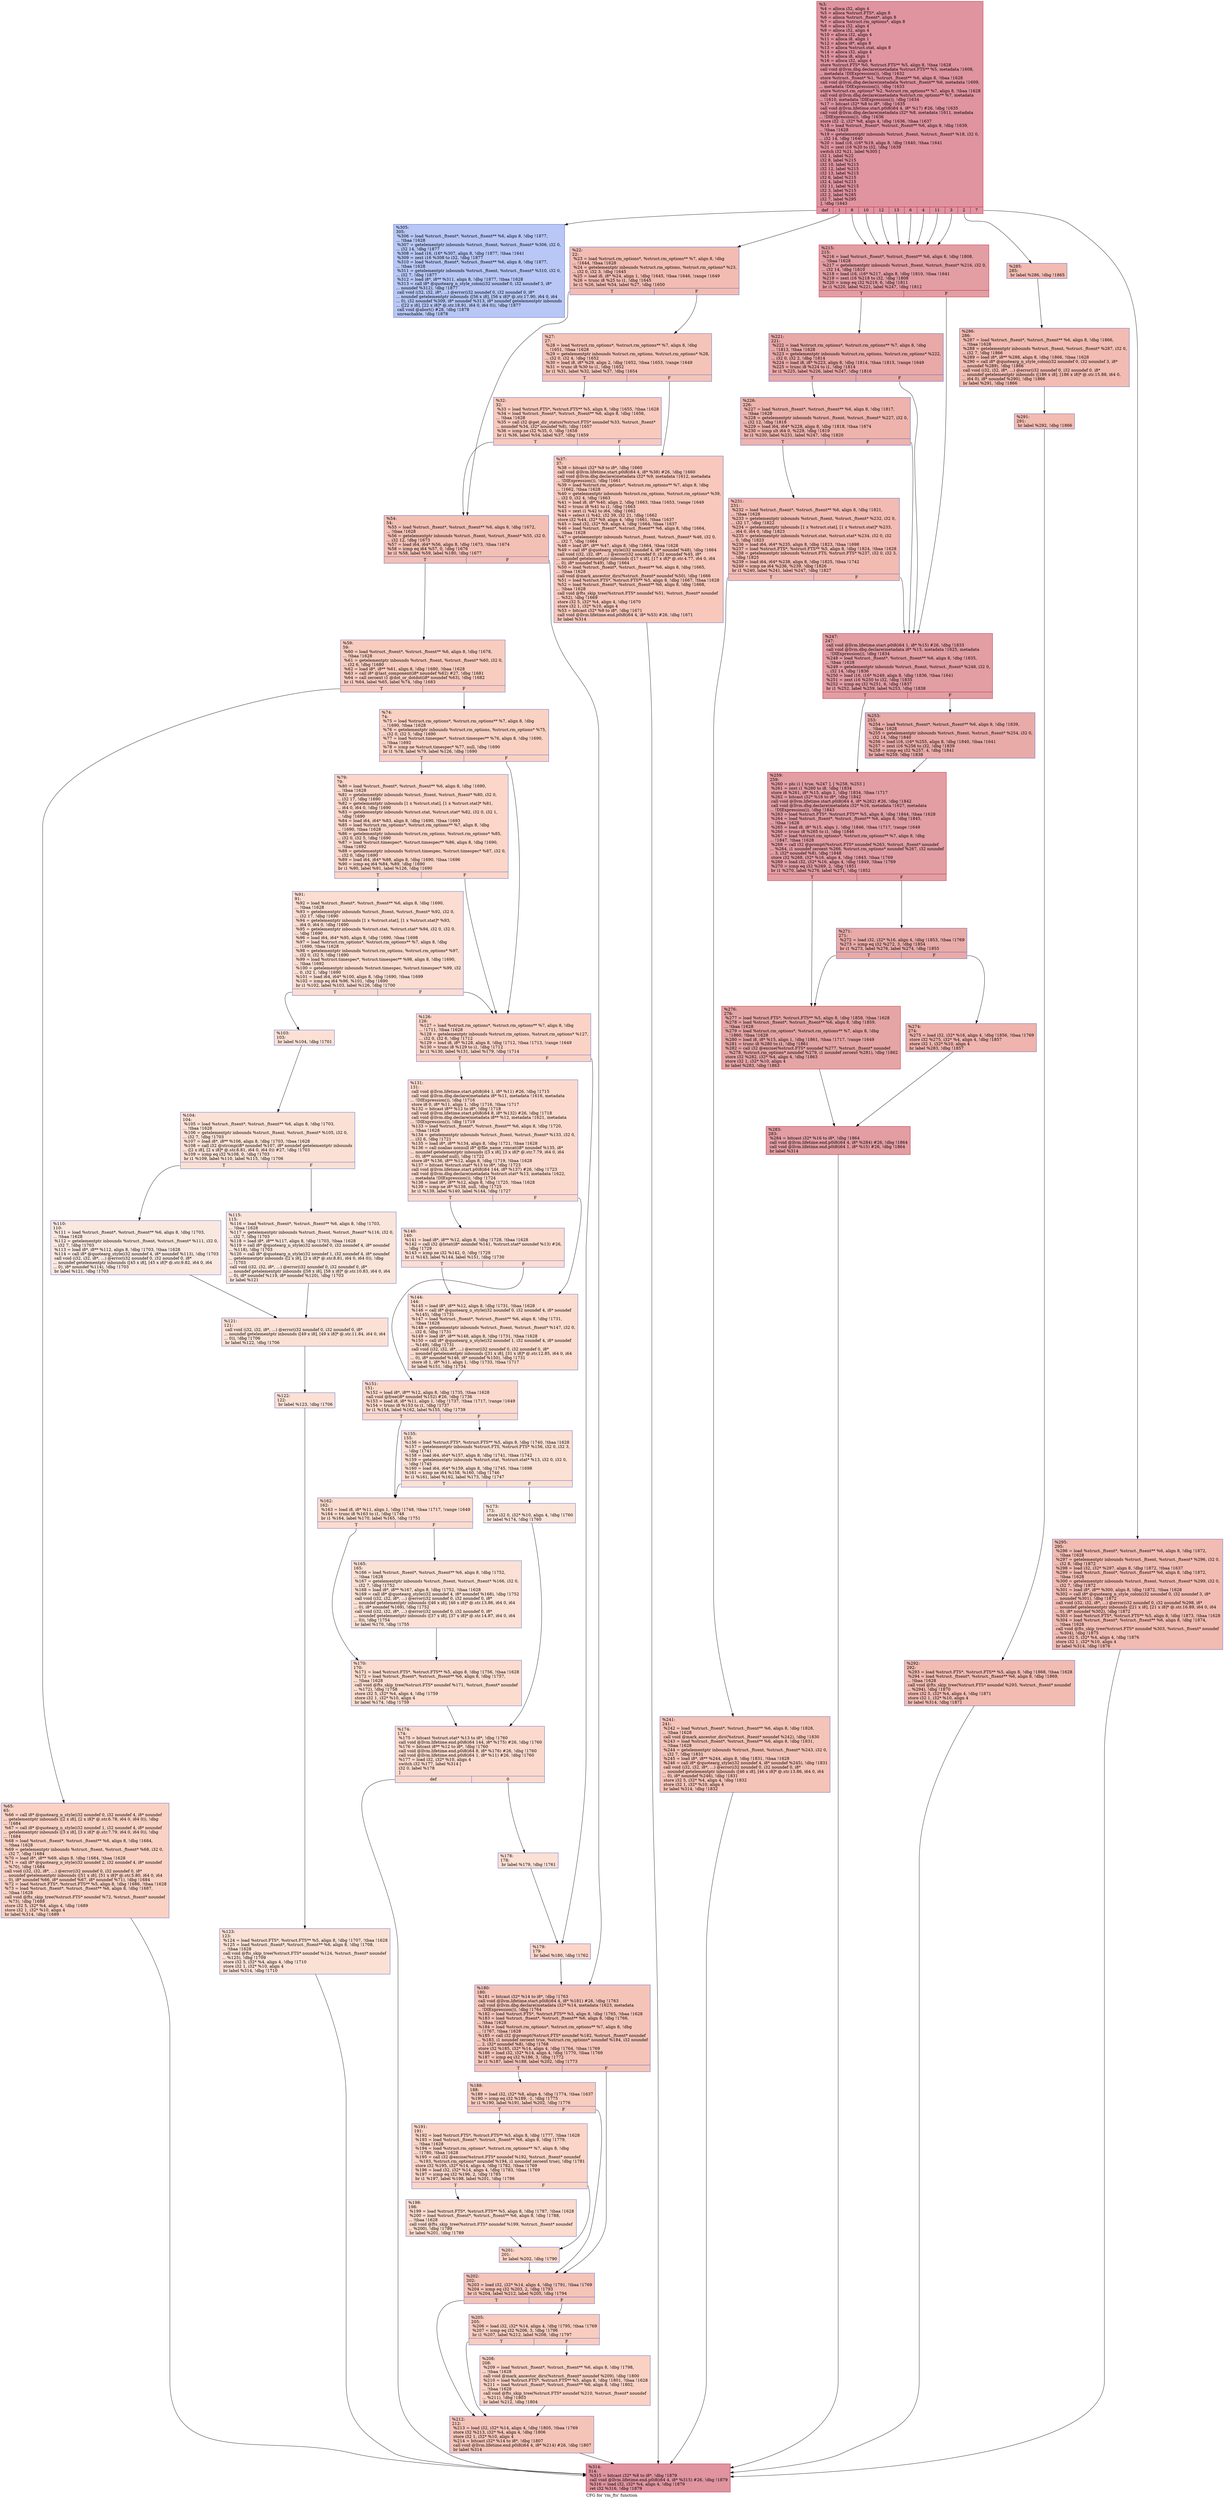 digraph "CFG for 'rm_fts' function" {
	label="CFG for 'rm_fts' function";

	Node0x10c5f30 [shape=record,color="#b70d28ff", style=filled, fillcolor="#b70d2870",label="{%3:\l  %4 = alloca i32, align 4\l  %5 = alloca %struct.FTS*, align 8\l  %6 = alloca %struct._ftsent*, align 8\l  %7 = alloca %struct.rm_options*, align 8\l  %8 = alloca i32, align 4\l  %9 = alloca i32, align 4\l  %10 = alloca i32, align 4\l  %11 = alloca i8, align 1\l  %12 = alloca i8*, align 8\l  %13 = alloca %struct.stat, align 8\l  %14 = alloca i32, align 4\l  %15 = alloca i8, align 1\l  %16 = alloca i32, align 4\l  store %struct.FTS* %0, %struct.FTS** %5, align 8, !tbaa !1628\l  call void @llvm.dbg.declare(metadata %struct.FTS** %5, metadata !1608,\l... metadata !DIExpression()), !dbg !1632\l  store %struct._ftsent* %1, %struct._ftsent** %6, align 8, !tbaa !1628\l  call void @llvm.dbg.declare(metadata %struct._ftsent** %6, metadata !1609,\l... metadata !DIExpression()), !dbg !1633\l  store %struct.rm_options* %2, %struct.rm_options** %7, align 8, !tbaa !1628\l  call void @llvm.dbg.declare(metadata %struct.rm_options** %7, metadata\l... !1610, metadata !DIExpression()), !dbg !1634\l  %17 = bitcast i32* %8 to i8*, !dbg !1635\l  call void @llvm.lifetime.start.p0i8(i64 4, i8* %17) #26, !dbg !1635\l  call void @llvm.dbg.declare(metadata i32* %8, metadata !1611, metadata\l... !DIExpression()), !dbg !1636\l  store i32 -2, i32* %8, align 4, !dbg !1636, !tbaa !1637\l  %18 = load %struct._ftsent*, %struct._ftsent** %6, align 8, !dbg !1639,\l... !tbaa !1628\l  %19 = getelementptr inbounds %struct._ftsent, %struct._ftsent* %18, i32 0,\l... i32 14, !dbg !1640\l  %20 = load i16, i16* %19, align 8, !dbg !1640, !tbaa !1641\l  %21 = zext i16 %20 to i32, !dbg !1639\l  switch i32 %21, label %305 [\l    i32 1, label %22\l    i32 8, label %215\l    i32 10, label %215\l    i32 12, label %215\l    i32 13, label %215\l    i32 6, label %215\l    i32 4, label %215\l    i32 11, label %215\l    i32 3, label %215\l    i32 2, label %285\l    i32 7, label %295\l  ], !dbg !1643\l|{<s0>def|<s1>1|<s2>8|<s3>10|<s4>12|<s5>13|<s6>6|<s7>4|<s8>11|<s9>3|<s10>2|<s11>7}}"];
	Node0x10c5f30:s0 -> Node0x10c7140;
	Node0x10c5f30:s1 -> Node0x10c5fc0;
	Node0x10c5f30:s2 -> Node0x10c6bf0;
	Node0x10c5f30:s3 -> Node0x10c6bf0;
	Node0x10c5f30:s4 -> Node0x10c6bf0;
	Node0x10c5f30:s5 -> Node0x10c6bf0;
	Node0x10c5f30:s6 -> Node0x10c6bf0;
	Node0x10c5f30:s7 -> Node0x10c6bf0;
	Node0x10c5f30:s8 -> Node0x10c6bf0;
	Node0x10c5f30:s9 -> Node0x10c6bf0;
	Node0x10c5f30:s10 -> Node0x10c6fb0;
	Node0x10c5f30:s11 -> Node0x10c70f0;
	Node0x10c5fc0 [shape=record,color="#3d50c3ff", style=filled, fillcolor="#e1675170",label="{%22:\l22:                                               \l  %23 = load %struct.rm_options*, %struct.rm_options** %7, align 8, !dbg\l... !1644, !tbaa !1628\l  %24 = getelementptr inbounds %struct.rm_options, %struct.rm_options* %23,\l... i32 0, i32 3, !dbg !1645\l  %25 = load i8, i8* %24, align 1, !dbg !1645, !tbaa !1646, !range !1649\l  %26 = trunc i8 %25 to i1, !dbg !1645\l  br i1 %26, label %54, label %27, !dbg !1650\l|{<s0>T|<s1>F}}"];
	Node0x10c5fc0:s0 -> Node0x10c6100;
	Node0x10c5fc0:s1 -> Node0x10c6010;
	Node0x10c6010 [shape=record,color="#3d50c3ff", style=filled, fillcolor="#e97a5f70",label="{%27:\l27:                                               \l  %28 = load %struct.rm_options*, %struct.rm_options** %7, align 8, !dbg\l... !1651, !tbaa !1628\l  %29 = getelementptr inbounds %struct.rm_options, %struct.rm_options* %28,\l... i32 0, i32 4, !dbg !1652\l  %30 = load i8, i8* %29, align 2, !dbg !1652, !tbaa !1653, !range !1649\l  %31 = trunc i8 %30 to i1, !dbg !1652\l  br i1 %31, label %32, label %37, !dbg !1654\l|{<s0>T|<s1>F}}"];
	Node0x10c6010:s0 -> Node0x10c6060;
	Node0x10c6010:s1 -> Node0x10c60b0;
	Node0x10c6060 [shape=record,color="#3d50c3ff", style=filled, fillcolor="#ef886b70",label="{%32:\l32:                                               \l  %33 = load %struct.FTS*, %struct.FTS** %5, align 8, !dbg !1655, !tbaa !1628\l  %34 = load %struct._ftsent*, %struct._ftsent** %6, align 8, !dbg !1656,\l... !tbaa !1628\l  %35 = call i32 @get_dir_status(%struct.FTS* noundef %33, %struct._ftsent*\l... noundef %34, i32* noundef %8), !dbg !1657\l  %36 = icmp ne i32 %35, 0, !dbg !1658\l  br i1 %36, label %54, label %37, !dbg !1659\l|{<s0>T|<s1>F}}"];
	Node0x10c6060:s0 -> Node0x10c6100;
	Node0x10c6060:s1 -> Node0x10c60b0;
	Node0x10c60b0 [shape=record,color="#3d50c3ff", style=filled, fillcolor="#ed836670",label="{%37:\l37:                                               \l  %38 = bitcast i32* %9 to i8*, !dbg !1660\l  call void @llvm.lifetime.start.p0i8(i64 4, i8* %38) #26, !dbg !1660\l  call void @llvm.dbg.declare(metadata i32* %9, metadata !1612, metadata\l... !DIExpression()), !dbg !1661\l  %39 = load %struct.rm_options*, %struct.rm_options** %7, align 8, !dbg\l... !1662, !tbaa !1628\l  %40 = getelementptr inbounds %struct.rm_options, %struct.rm_options* %39,\l... i32 0, i32 4, !dbg !1663\l  %41 = load i8, i8* %40, align 2, !dbg !1663, !tbaa !1653, !range !1649\l  %42 = trunc i8 %41 to i1, !dbg !1663\l  %43 = zext i1 %42 to i64, !dbg !1662\l  %44 = select i1 %42, i32 39, i32 21, !dbg !1662\l  store i32 %44, i32* %9, align 4, !dbg !1661, !tbaa !1637\l  %45 = load i32, i32* %9, align 4, !dbg !1664, !tbaa !1637\l  %46 = load %struct._ftsent*, %struct._ftsent** %6, align 8, !dbg !1664,\l... !tbaa !1628\l  %47 = getelementptr inbounds %struct._ftsent, %struct._ftsent* %46, i32 0,\l... i32 7, !dbg !1664\l  %48 = load i8*, i8** %47, align 8, !dbg !1664, !tbaa !1628\l  %49 = call i8* @quotearg_style(i32 noundef 4, i8* noundef %48), !dbg !1664\l  call void (i32, i32, i8*, ...) @error(i32 noundef 0, i32 noundef %45, i8*\l... noundef getelementptr inbounds ([17 x i8], [17 x i8]* @.str.4.77, i64 0, i64\l... 0), i8* noundef %49), !dbg !1664\l  %50 = load %struct._ftsent*, %struct._ftsent** %6, align 8, !dbg !1665,\l... !tbaa !1628\l  call void @mark_ancestor_dirs(%struct._ftsent* noundef %50), !dbg !1666\l  %51 = load %struct.FTS*, %struct.FTS** %5, align 8, !dbg !1667, !tbaa !1628\l  %52 = load %struct._ftsent*, %struct._ftsent** %6, align 8, !dbg !1668,\l... !tbaa !1628\l  call void @fts_skip_tree(%struct.FTS* noundef %51, %struct._ftsent* noundef\l... %52), !dbg !1669\l  store i32 5, i32* %4, align 4, !dbg !1670\l  store i32 1, i32* %10, align 4\l  %53 = bitcast i32* %9 to i8*, !dbg !1671\l  call void @llvm.lifetime.end.p0i8(i64 4, i8* %53) #26, !dbg !1671\l  br label %314\l}"];
	Node0x10c60b0 -> Node0x10c7190;
	Node0x10c6100 [shape=record,color="#3d50c3ff", style=filled, fillcolor="#e5705870",label="{%54:\l54:                                               \l  %55 = load %struct._ftsent*, %struct._ftsent** %6, align 8, !dbg !1672,\l... !tbaa !1628\l  %56 = getelementptr inbounds %struct._ftsent, %struct._ftsent* %55, i32 0,\l... i32 12, !dbg !1673\l  %57 = load i64, i64* %56, align 8, !dbg !1673, !tbaa !1674\l  %58 = icmp eq i64 %57, 0, !dbg !1676\l  br i1 %58, label %59, label %180, !dbg !1677\l|{<s0>T|<s1>F}}"];
	Node0x10c6100:s0 -> Node0x10c6150;
	Node0x10c6100:s1 -> Node0x10c6920;
	Node0x10c6150 [shape=record,color="#3d50c3ff", style=filled, fillcolor="#f08b6e70",label="{%59:\l59:                                               \l  %60 = load %struct._ftsent*, %struct._ftsent** %6, align 8, !dbg !1678,\l... !tbaa !1628\l  %61 = getelementptr inbounds %struct._ftsent, %struct._ftsent* %60, i32 0,\l... i32 6, !dbg !1680\l  %62 = load i8*, i8** %61, align 8, !dbg !1680, !tbaa !1628\l  %63 = call i8* @last_component(i8* noundef %62) #27, !dbg !1681\l  %64 = call zeroext i1 @dot_or_dotdot(i8* noundef %63), !dbg !1682\l  br i1 %64, label %65, label %74, !dbg !1683\l|{<s0>T|<s1>F}}"];
	Node0x10c6150:s0 -> Node0x10c61a0;
	Node0x10c6150:s1 -> Node0x10c61f0;
	Node0x10c61a0 [shape=record,color="#3d50c3ff", style=filled, fillcolor="#f4987a70",label="{%65:\l65:                                               \l  %66 = call i8* @quotearg_n_style(i32 noundef 0, i32 noundef 4, i8* noundef\l... getelementptr inbounds ([2 x i8], [2 x i8]* @.str.6.78, i64 0, i64 0)), !dbg\l... !1684\l  %67 = call i8* @quotearg_n_style(i32 noundef 1, i32 noundef 4, i8* noundef\l... getelementptr inbounds ([3 x i8], [3 x i8]* @.str.7.79, i64 0, i64 0)), !dbg\l... !1684\l  %68 = load %struct._ftsent*, %struct._ftsent** %6, align 8, !dbg !1684,\l... !tbaa !1628\l  %69 = getelementptr inbounds %struct._ftsent, %struct._ftsent* %68, i32 0,\l... i32 7, !dbg !1684\l  %70 = load i8*, i8** %69, align 8, !dbg !1684, !tbaa !1628\l  %71 = call i8* @quotearg_n_style(i32 noundef 2, i32 noundef 4, i8* noundef\l... %70), !dbg !1684\l  call void (i32, i32, i8*, ...) @error(i32 noundef 0, i32 noundef 0, i8*\l... noundef getelementptr inbounds ([51 x i8], [51 x i8]* @.str.5.80, i64 0, i64\l... 0), i8* noundef %66, i8* noundef %67, i8* noundef %71), !dbg !1684\l  %72 = load %struct.FTS*, %struct.FTS** %5, align 8, !dbg !1686, !tbaa !1628\l  %73 = load %struct._ftsent*, %struct._ftsent** %6, align 8, !dbg !1687,\l... !tbaa !1628\l  call void @fts_skip_tree(%struct.FTS* noundef %72, %struct._ftsent* noundef\l... %73), !dbg !1688\l  store i32 5, i32* %4, align 4, !dbg !1689\l  store i32 1, i32* %10, align 4\l  br label %314, !dbg !1689\l}"];
	Node0x10c61a0 -> Node0x10c7190;
	Node0x10c61f0 [shape=record,color="#3d50c3ff", style=filled, fillcolor="#f4987a70",label="{%74:\l74:                                               \l  %75 = load %struct.rm_options*, %struct.rm_options** %7, align 8, !dbg\l... !1690, !tbaa !1628\l  %76 = getelementptr inbounds %struct.rm_options, %struct.rm_options* %75,\l... i32 0, i32 5, !dbg !1690\l  %77 = load %struct.timespec*, %struct.timespec** %76, align 8, !dbg !1690,\l... !tbaa !1692\l  %78 = icmp ne %struct.timespec* %77, null, !dbg !1690\l  br i1 %78, label %79, label %126, !dbg !1690\l|{<s0>T|<s1>F}}"];
	Node0x10c61f0:s0 -> Node0x10c6240;
	Node0x10c61f0:s1 -> Node0x10c6510;
	Node0x10c6240 [shape=record,color="#3d50c3ff", style=filled, fillcolor="#f6a38570",label="{%79:\l79:                                               \l  %80 = load %struct._ftsent*, %struct._ftsent** %6, align 8, !dbg !1690,\l... !tbaa !1628\l  %81 = getelementptr inbounds %struct._ftsent, %struct._ftsent* %80, i32 0,\l... i32 17, !dbg !1690\l  %82 = getelementptr inbounds [1 x %struct.stat], [1 x %struct.stat]* %81,\l... i64 0, i64 0, !dbg !1690\l  %83 = getelementptr inbounds %struct.stat, %struct.stat* %82, i32 0, i32 1,\l... !dbg !1690\l  %84 = load i64, i64* %83, align 8, !dbg !1690, !tbaa !1693\l  %85 = load %struct.rm_options*, %struct.rm_options** %7, align 8, !dbg\l... !1690, !tbaa !1628\l  %86 = getelementptr inbounds %struct.rm_options, %struct.rm_options* %85,\l... i32 0, i32 5, !dbg !1690\l  %87 = load %struct.timespec*, %struct.timespec** %86, align 8, !dbg !1690,\l... !tbaa !1692\l  %88 = getelementptr inbounds %struct.timespec, %struct.timespec* %87, i32 0,\l... i32 0, !dbg !1690\l  %89 = load i64, i64* %88, align 8, !dbg !1690, !tbaa !1696\l  %90 = icmp eq i64 %84, %89, !dbg !1690\l  br i1 %90, label %91, label %126, !dbg !1690\l|{<s0>T|<s1>F}}"];
	Node0x10c6240:s0 -> Node0x10c6290;
	Node0x10c6240:s1 -> Node0x10c6510;
	Node0x10c6290 [shape=record,color="#3d50c3ff", style=filled, fillcolor="#f7b39670",label="{%91:\l91:                                               \l  %92 = load %struct._ftsent*, %struct._ftsent** %6, align 8, !dbg !1690,\l... !tbaa !1628\l  %93 = getelementptr inbounds %struct._ftsent, %struct._ftsent* %92, i32 0,\l... i32 17, !dbg !1690\l  %94 = getelementptr inbounds [1 x %struct.stat], [1 x %struct.stat]* %93,\l... i64 0, i64 0, !dbg !1690\l  %95 = getelementptr inbounds %struct.stat, %struct.stat* %94, i32 0, i32 0,\l... !dbg !1690\l  %96 = load i64, i64* %95, align 8, !dbg !1690, !tbaa !1698\l  %97 = load %struct.rm_options*, %struct.rm_options** %7, align 8, !dbg\l... !1690, !tbaa !1628\l  %98 = getelementptr inbounds %struct.rm_options, %struct.rm_options* %97,\l... i32 0, i32 5, !dbg !1690\l  %99 = load %struct.timespec*, %struct.timespec** %98, align 8, !dbg !1690,\l... !tbaa !1692\l  %100 = getelementptr inbounds %struct.timespec, %struct.timespec* %99, i32\l... 0, i32 1, !dbg !1690\l  %101 = load i64, i64* %100, align 8, !dbg !1690, !tbaa !1699\l  %102 = icmp eq i64 %96, %101, !dbg !1690\l  br i1 %102, label %103, label %126, !dbg !1700\l|{<s0>T|<s1>F}}"];
	Node0x10c6290:s0 -> Node0x10c62e0;
	Node0x10c6290:s1 -> Node0x10c6510;
	Node0x10c62e0 [shape=record,color="#3d50c3ff", style=filled, fillcolor="#f7bca170",label="{%103:\l103:                                              \l  br label %104, !dbg !1701\l}"];
	Node0x10c62e0 -> Node0x10c6330;
	Node0x10c6330 [shape=record,color="#3d50c3ff", style=filled, fillcolor="#f7bca170",label="{%104:\l104:                                              \l  %105 = load %struct._ftsent*, %struct._ftsent** %6, align 8, !dbg !1703,\l... !tbaa !1628\l  %106 = getelementptr inbounds %struct._ftsent, %struct._ftsent* %105, i32 0,\l... i32 7, !dbg !1703\l  %107 = load i8*, i8** %106, align 8, !dbg !1703, !tbaa !1628\l  %108 = call i32 @strcmp(i8* noundef %107, i8* noundef getelementptr inbounds\l... ([2 x i8], [2 x i8]* @.str.8.81, i64 0, i64 0)) #27, !dbg !1703\l  %109 = icmp eq i32 %108, 0, !dbg !1703\l  br i1 %109, label %110, label %115, !dbg !1706\l|{<s0>T|<s1>F}}"];
	Node0x10c6330:s0 -> Node0x10c6380;
	Node0x10c6330:s1 -> Node0x10c63d0;
	Node0x10c6380 [shape=record,color="#3d50c3ff", style=filled, fillcolor="#f1ccb870",label="{%110:\l110:                                              \l  %111 = load %struct._ftsent*, %struct._ftsent** %6, align 8, !dbg !1703,\l... !tbaa !1628\l  %112 = getelementptr inbounds %struct._ftsent, %struct._ftsent* %111, i32 0,\l... i32 7, !dbg !1703\l  %113 = load i8*, i8** %112, align 8, !dbg !1703, !tbaa !1628\l  %114 = call i8* @quotearg_style(i32 noundef 4, i8* noundef %113), !dbg !1703\l  call void (i32, i32, i8*, ...) @error(i32 noundef 0, i32 noundef 0, i8*\l... noundef getelementptr inbounds ([45 x i8], [45 x i8]* @.str.9.82, i64 0, i64\l... 0), i8* noundef %114), !dbg !1703\l  br label %121, !dbg !1703\l}"];
	Node0x10c6380 -> Node0x10c6420;
	Node0x10c63d0 [shape=record,color="#3d50c3ff", style=filled, fillcolor="#f4c5ad70",label="{%115:\l115:                                              \l  %116 = load %struct._ftsent*, %struct._ftsent** %6, align 8, !dbg !1703,\l... !tbaa !1628\l  %117 = getelementptr inbounds %struct._ftsent, %struct._ftsent* %116, i32 0,\l... i32 7, !dbg !1703\l  %118 = load i8*, i8** %117, align 8, !dbg !1703, !tbaa !1628\l  %119 = call i8* @quotearg_n_style(i32 noundef 0, i32 noundef 4, i8* noundef\l... %118), !dbg !1703\l  %120 = call i8* @quotearg_n_style(i32 noundef 1, i32 noundef 4, i8* noundef\l... getelementptr inbounds ([2 x i8], [2 x i8]* @.str.8.81, i64 0, i64 0)), !dbg\l... !1703\l  call void (i32, i32, i8*, ...) @error(i32 noundef 0, i32 noundef 0, i8*\l... noundef getelementptr inbounds ([58 x i8], [58 x i8]* @.str.10.83, i64 0, i64\l... 0), i8* noundef %119, i8* noundef %120), !dbg !1703\l  br label %121\l}"];
	Node0x10c63d0 -> Node0x10c6420;
	Node0x10c6420 [shape=record,color="#3d50c3ff", style=filled, fillcolor="#f7bca170",label="{%121:\l121:                                              \l  call void (i32, i32, i8*, ...) @error(i32 noundef 0, i32 noundef 0, i8*\l... noundef getelementptr inbounds ([49 x i8], [49 x i8]* @.str.11.84, i64 0, i64\l... 0)), !dbg !1706\l  br label %122, !dbg !1706\l}"];
	Node0x10c6420 -> Node0x10c6470;
	Node0x10c6470 [shape=record,color="#3d50c3ff", style=filled, fillcolor="#f7bca170",label="{%122:\l122:                                              \l  br label %123, !dbg !1706\l}"];
	Node0x10c6470 -> Node0x10c64c0;
	Node0x10c64c0 [shape=record,color="#3d50c3ff", style=filled, fillcolor="#f7bca170",label="{%123:\l123:                                              \l  %124 = load %struct.FTS*, %struct.FTS** %5, align 8, !dbg !1707, !tbaa !1628\l  %125 = load %struct._ftsent*, %struct._ftsent** %6, align 8, !dbg !1708,\l... !tbaa !1628\l  call void @fts_skip_tree(%struct.FTS* noundef %124, %struct._ftsent* noundef\l... %125), !dbg !1709\l  store i32 5, i32* %4, align 4, !dbg !1710\l  store i32 1, i32* %10, align 4\l  br label %314, !dbg !1710\l}"];
	Node0x10c64c0 -> Node0x10c7190;
	Node0x10c6510 [shape=record,color="#3d50c3ff", style=filled, fillcolor="#f59c7d70",label="{%126:\l126:                                              \l  %127 = load %struct.rm_options*, %struct.rm_options** %7, align 8, !dbg\l... !1711, !tbaa !1628\l  %128 = getelementptr inbounds %struct.rm_options, %struct.rm_options* %127,\l... i32 0, i32 6, !dbg !1712\l  %129 = load i8, i8* %128, align 8, !dbg !1712, !tbaa !1713, !range !1649\l  %130 = trunc i8 %129 to i1, !dbg !1712\l  br i1 %130, label %131, label %179, !dbg !1714\l|{<s0>T|<s1>F}}"];
	Node0x10c6510:s0 -> Node0x10c6560;
	Node0x10c6510:s1 -> Node0x10c68d0;
	Node0x10c6560 [shape=record,color="#3d50c3ff", style=filled, fillcolor="#f7ac8e70",label="{%131:\l131:                                              \l  call void @llvm.lifetime.start.p0i8(i64 1, i8* %11) #26, !dbg !1715\l  call void @llvm.dbg.declare(metadata i8* %11, metadata !1616, metadata\l... !DIExpression()), !dbg !1716\l  store i8 0, i8* %11, align 1, !dbg !1716, !tbaa !1717\l  %132 = bitcast i8** %12 to i8*, !dbg !1718\l  call void @llvm.lifetime.start.p0i8(i64 8, i8* %132) #26, !dbg !1718\l  call void @llvm.dbg.declare(metadata i8** %12, metadata !1621, metadata\l... !DIExpression()), !dbg !1719\l  %133 = load %struct._ftsent*, %struct._ftsent** %6, align 8, !dbg !1720,\l... !tbaa !1628\l  %134 = getelementptr inbounds %struct._ftsent, %struct._ftsent* %133, i32 0,\l... i32 6, !dbg !1721\l  %135 = load i8*, i8** %134, align 8, !dbg !1721, !tbaa !1628\l  %136 = call noalias nonnull i8* @file_name_concat(i8* noundef %135, i8*\l... noundef getelementptr inbounds ([3 x i8], [3 x i8]* @.str.7.79, i64 0, i64\l... 0), i8** noundef null), !dbg !1722\l  store i8* %136, i8** %12, align 8, !dbg !1719, !tbaa !1628\l  %137 = bitcast %struct.stat* %13 to i8*, !dbg !1723\l  call void @llvm.lifetime.start.p0i8(i64 144, i8* %137) #26, !dbg !1723\l  call void @llvm.dbg.declare(metadata %struct.stat* %13, metadata !1622,\l... metadata !DIExpression()), !dbg !1724\l  %138 = load i8*, i8** %12, align 8, !dbg !1725, !tbaa !1628\l  %139 = icmp ne i8* %138, null, !dbg !1725\l  br i1 %139, label %140, label %144, !dbg !1727\l|{<s0>T|<s1>F}}"];
	Node0x10c6560:s0 -> Node0x10c65b0;
	Node0x10c6560:s1 -> Node0x10c6600;
	Node0x10c65b0 [shape=record,color="#3d50c3ff", style=filled, fillcolor="#f7b39670",label="{%140:\l140:                                              \l  %141 = load i8*, i8** %12, align 8, !dbg !1728, !tbaa !1628\l  %142 = call i32 @lstat(i8* noundef %141, %struct.stat* noundef %13) #26,\l... !dbg !1729\l  %143 = icmp ne i32 %142, 0, !dbg !1729\l  br i1 %143, label %144, label %151, !dbg !1730\l|{<s0>T|<s1>F}}"];
	Node0x10c65b0:s0 -> Node0x10c6600;
	Node0x10c65b0:s1 -> Node0x10c6650;
	Node0x10c6600 [shape=record,color="#3d50c3ff", style=filled, fillcolor="#f7af9170",label="{%144:\l144:                                              \l  %145 = load i8*, i8** %12, align 8, !dbg !1731, !tbaa !1628\l  %146 = call i8* @quotearg_n_style(i32 noundef 0, i32 noundef 4, i8* noundef\l... %145), !dbg !1731\l  %147 = load %struct._ftsent*, %struct._ftsent** %6, align 8, !dbg !1731,\l... !tbaa !1628\l  %148 = getelementptr inbounds %struct._ftsent, %struct._ftsent* %147, i32 0,\l... i32 6, !dbg !1731\l  %149 = load i8*, i8** %148, align 8, !dbg !1731, !tbaa !1628\l  %150 = call i8* @quotearg_n_style(i32 noundef 1, i32 noundef 4, i8* noundef\l... %149), !dbg !1731\l  call void (i32, i32, i8*, ...) @error(i32 noundef 0, i32 noundef 0, i8*\l... noundef getelementptr inbounds ([31 x i8], [31 x i8]* @.str.12.85, i64 0, i64\l... 0), i8* noundef %146, i8* noundef %150), !dbg !1731\l  store i8 1, i8* %11, align 1, !dbg !1733, !tbaa !1717\l  br label %151, !dbg !1734\l}"];
	Node0x10c6600 -> Node0x10c6650;
	Node0x10c6650 [shape=record,color="#3d50c3ff", style=filled, fillcolor="#f7ac8e70",label="{%151:\l151:                                              \l  %152 = load i8*, i8** %12, align 8, !dbg !1735, !tbaa !1628\l  call void @free(i8* noundef %152) #26, !dbg !1736\l  %153 = load i8, i8* %11, align 1, !dbg !1737, !tbaa !1717, !range !1649\l  %154 = trunc i8 %153 to i1, !dbg !1737\l  br i1 %154, label %162, label %155, !dbg !1739\l|{<s0>T|<s1>F}}"];
	Node0x10c6650:s0 -> Node0x10c66f0;
	Node0x10c6650:s1 -> Node0x10c66a0;
	Node0x10c66a0 [shape=record,color="#3d50c3ff", style=filled, fillcolor="#f7b99e70",label="{%155:\l155:                                              \l  %156 = load %struct.FTS*, %struct.FTS** %5, align 8, !dbg !1740, !tbaa !1628\l  %157 = getelementptr inbounds %struct.FTS, %struct.FTS* %156, i32 0, i32 3,\l... !dbg !1741\l  %158 = load i64, i64* %157, align 8, !dbg !1741, !tbaa !1742\l  %159 = getelementptr inbounds %struct.stat, %struct.stat* %13, i32 0, i32 0,\l... !dbg !1745\l  %160 = load i64, i64* %159, align 8, !dbg !1745, !tbaa !1698\l  %161 = icmp ne i64 %158, %160, !dbg !1746\l  br i1 %161, label %162, label %173, !dbg !1747\l|{<s0>T|<s1>F}}"];
	Node0x10c66a0:s0 -> Node0x10c66f0;
	Node0x10c66a0:s1 -> Node0x10c67e0;
	Node0x10c66f0 [shape=record,color="#3d50c3ff", style=filled, fillcolor="#f7af9170",label="{%162:\l162:                                              \l  %163 = load i8, i8* %11, align 1, !dbg !1748, !tbaa !1717, !range !1649\l  %164 = trunc i8 %163 to i1, !dbg !1748\l  br i1 %164, label %170, label %165, !dbg !1751\l|{<s0>T|<s1>F}}"];
	Node0x10c66f0:s0 -> Node0x10c6790;
	Node0x10c66f0:s1 -> Node0x10c6740;
	Node0x10c6740 [shape=record,color="#3d50c3ff", style=filled, fillcolor="#f7bca170",label="{%165:\l165:                                              \l  %166 = load %struct._ftsent*, %struct._ftsent** %6, align 8, !dbg !1752,\l... !tbaa !1628\l  %167 = getelementptr inbounds %struct._ftsent, %struct._ftsent* %166, i32 0,\l... i32 7, !dbg !1752\l  %168 = load i8*, i8** %167, align 8, !dbg !1752, !tbaa !1628\l  %169 = call i8* @quotearg_style(i32 noundef 4, i8* noundef %168), !dbg !1752\l  call void (i32, i32, i8*, ...) @error(i32 noundef 0, i32 noundef 0, i8*\l... noundef getelementptr inbounds ([46 x i8], [46 x i8]* @.str.13.86, i64 0, i64\l... 0), i8* noundef %169), !dbg !1752\l  call void (i32, i32, i8*, ...) @error(i32 noundef 0, i32 noundef 0, i8*\l... noundef getelementptr inbounds ([37 x i8], [37 x i8]* @.str.14.87, i64 0, i64\l... 0)), !dbg !1754\l  br label %170, !dbg !1755\l}"];
	Node0x10c6740 -> Node0x10c6790;
	Node0x10c6790 [shape=record,color="#3d50c3ff", style=filled, fillcolor="#f7af9170",label="{%170:\l170:                                              \l  %171 = load %struct.FTS*, %struct.FTS** %5, align 8, !dbg !1756, !tbaa !1628\l  %172 = load %struct._ftsent*, %struct._ftsent** %6, align 8, !dbg !1757,\l... !tbaa !1628\l  call void @fts_skip_tree(%struct.FTS* noundef %171, %struct._ftsent* noundef\l... %172), !dbg !1758\l  store i32 5, i32* %4, align 4, !dbg !1759\l  store i32 1, i32* %10, align 4\l  br label %174, !dbg !1759\l}"];
	Node0x10c6790 -> Node0x10c6830;
	Node0x10c67e0 [shape=record,color="#3d50c3ff", style=filled, fillcolor="#f5c1a970",label="{%173:\l173:                                              \l  store i32 0, i32* %10, align 4, !dbg !1760\l  br label %174, !dbg !1760\l}"];
	Node0x10c67e0 -> Node0x10c6830;
	Node0x10c6830 [shape=record,color="#3d50c3ff", style=filled, fillcolor="#f7ac8e70",label="{%174:\l174:                                              \l  %175 = bitcast %struct.stat* %13 to i8*, !dbg !1760\l  call void @llvm.lifetime.end.p0i8(i64 144, i8* %175) #26, !dbg !1760\l  %176 = bitcast i8** %12 to i8*, !dbg !1760\l  call void @llvm.lifetime.end.p0i8(i64 8, i8* %176) #26, !dbg !1760\l  call void @llvm.lifetime.end.p0i8(i64 1, i8* %11) #26, !dbg !1760\l  %177 = load i32, i32* %10, align 4\l  switch i32 %177, label %314 [\l    i32 0, label %178\l  ]\l|{<s0>def|<s1>0}}"];
	Node0x10c6830:s0 -> Node0x10c7190;
	Node0x10c6830:s1 -> Node0x10c6880;
	Node0x10c6880 [shape=record,color="#3d50c3ff", style=filled, fillcolor="#f7b99e70",label="{%178:\l178:                                              \l  br label %179, !dbg !1761\l}"];
	Node0x10c6880 -> Node0x10c68d0;
	Node0x10c68d0 [shape=record,color="#3d50c3ff", style=filled, fillcolor="#f6a38570",label="{%179:\l179:                                              \l  br label %180, !dbg !1762\l}"];
	Node0x10c68d0 -> Node0x10c6920;
	Node0x10c6920 [shape=record,color="#3d50c3ff", style=filled, fillcolor="#e97a5f70",label="{%180:\l180:                                              \l  %181 = bitcast i32* %14 to i8*, !dbg !1763\l  call void @llvm.lifetime.start.p0i8(i64 4, i8* %181) #26, !dbg !1763\l  call void @llvm.dbg.declare(metadata i32* %14, metadata !1623, metadata\l... !DIExpression()), !dbg !1764\l  %182 = load %struct.FTS*, %struct.FTS** %5, align 8, !dbg !1765, !tbaa !1628\l  %183 = load %struct._ftsent*, %struct._ftsent** %6, align 8, !dbg !1766,\l... !tbaa !1628\l  %184 = load %struct.rm_options*, %struct.rm_options** %7, align 8, !dbg\l... !1767, !tbaa !1628\l  %185 = call i32 @prompt(%struct.FTS* noundef %182, %struct._ftsent* noundef\l... %183, i1 noundef zeroext true, %struct.rm_options* noundef %184, i32 noundef\l... 2, i32* noundef %8), !dbg !1768\l  store i32 %185, i32* %14, align 4, !dbg !1764, !tbaa !1769\l  %186 = load i32, i32* %14, align 4, !dbg !1770, !tbaa !1769\l  %187 = icmp eq i32 %186, 3, !dbg !1772\l  br i1 %187, label %188, label %202, !dbg !1773\l|{<s0>T|<s1>F}}"];
	Node0x10c6920:s0 -> Node0x10c6970;
	Node0x10c6920:s1 -> Node0x10c6ab0;
	Node0x10c6970 [shape=record,color="#3d50c3ff", style=filled, fillcolor="#f08b6e70",label="{%188:\l188:                                              \l  %189 = load i32, i32* %8, align 4, !dbg !1774, !tbaa !1637\l  %190 = icmp eq i32 %189, -1, !dbg !1775\l  br i1 %190, label %191, label %202, !dbg !1776\l|{<s0>T|<s1>F}}"];
	Node0x10c6970:s0 -> Node0x10c69c0;
	Node0x10c6970:s1 -> Node0x10c6ab0;
	Node0x10c69c0 [shape=record,color="#3d50c3ff", style=filled, fillcolor="#f5a08170",label="{%191:\l191:                                              \l  %192 = load %struct.FTS*, %struct.FTS** %5, align 8, !dbg !1777, !tbaa !1628\l  %193 = load %struct._ftsent*, %struct._ftsent** %6, align 8, !dbg !1779,\l... !tbaa !1628\l  %194 = load %struct.rm_options*, %struct.rm_options** %7, align 8, !dbg\l... !1780, !tbaa !1628\l  %195 = call i32 @excise(%struct.FTS* noundef %192, %struct._ftsent* noundef\l... %193, %struct.rm_options* noundef %194, i1 noundef zeroext true), !dbg !1781\l  store i32 %195, i32* %14, align 4, !dbg !1782, !tbaa !1769\l  %196 = load i32, i32* %14, align 4, !dbg !1783, !tbaa !1769\l  %197 = icmp eq i32 %196, 2, !dbg !1785\l  br i1 %197, label %198, label %201, !dbg !1786\l|{<s0>T|<s1>F}}"];
	Node0x10c69c0:s0 -> Node0x10c6a10;
	Node0x10c69c0:s1 -> Node0x10c6a60;
	Node0x10c6a10 [shape=record,color="#3d50c3ff", style=filled, fillcolor="#f7af9170",label="{%198:\l198:                                              \l  %199 = load %struct.FTS*, %struct.FTS** %5, align 8, !dbg !1787, !tbaa !1628\l  %200 = load %struct._ftsent*, %struct._ftsent** %6, align 8, !dbg !1788,\l... !tbaa !1628\l  call void @fts_skip_tree(%struct.FTS* noundef %199, %struct._ftsent* noundef\l... %200), !dbg !1789\l  br label %201, !dbg !1789\l}"];
	Node0x10c6a10 -> Node0x10c6a60;
	Node0x10c6a60 [shape=record,color="#3d50c3ff", style=filled, fillcolor="#f5a08170",label="{%201:\l201:                                              \l  br label %202, !dbg !1790\l}"];
	Node0x10c6a60 -> Node0x10c6ab0;
	Node0x10c6ab0 [shape=record,color="#3d50c3ff", style=filled, fillcolor="#e97a5f70",label="{%202:\l202:                                              \l  %203 = load i32, i32* %14, align 4, !dbg !1791, !tbaa !1769\l  %204 = icmp eq i32 %203, 2, !dbg !1793\l  br i1 %204, label %212, label %205, !dbg !1794\l|{<s0>T|<s1>F}}"];
	Node0x10c6ab0:s0 -> Node0x10c6ba0;
	Node0x10c6ab0:s1 -> Node0x10c6b00;
	Node0x10c6b00 [shape=record,color="#3d50c3ff", style=filled, fillcolor="#f08b6e70",label="{%205:\l205:                                              \l  %206 = load i32, i32* %14, align 4, !dbg !1795, !tbaa !1769\l  %207 = icmp eq i32 %206, 3, !dbg !1796\l  br i1 %207, label %212, label %208, !dbg !1797\l|{<s0>T|<s1>F}}"];
	Node0x10c6b00:s0 -> Node0x10c6ba0;
	Node0x10c6b00:s1 -> Node0x10c6b50;
	Node0x10c6b50 [shape=record,color="#3d50c3ff", style=filled, fillcolor="#f4987a70",label="{%208:\l208:                                              \l  %209 = load %struct._ftsent*, %struct._ftsent** %6, align 8, !dbg !1798,\l... !tbaa !1628\l  call void @mark_ancestor_dirs(%struct._ftsent* noundef %209), !dbg !1800\l  %210 = load %struct.FTS*, %struct.FTS** %5, align 8, !dbg !1801, !tbaa !1628\l  %211 = load %struct._ftsent*, %struct._ftsent** %6, align 8, !dbg !1802,\l... !tbaa !1628\l  call void @fts_skip_tree(%struct.FTS* noundef %210, %struct._ftsent* noundef\l... %211), !dbg !1803\l  br label %212, !dbg !1804\l}"];
	Node0x10c6b50 -> Node0x10c6ba0;
	Node0x10c6ba0 [shape=record,color="#3d50c3ff", style=filled, fillcolor="#e97a5f70",label="{%212:\l212:                                              \l  %213 = load i32, i32* %14, align 4, !dbg !1805, !tbaa !1769\l  store i32 %213, i32* %4, align 4, !dbg !1806\l  store i32 1, i32* %10, align 4\l  %214 = bitcast i32* %14 to i8*, !dbg !1807\l  call void @llvm.lifetime.end.p0i8(i64 4, i8* %214) #26, !dbg !1807\l  br label %314\l}"];
	Node0x10c6ba0 -> Node0x10c7190;
	Node0x10c6bf0 [shape=record,color="#b70d28ff", style=filled, fillcolor="#be242e70",label="{%215:\l215:                                              \l  %216 = load %struct._ftsent*, %struct._ftsent** %6, align 8, !dbg !1808,\l... !tbaa !1628\l  %217 = getelementptr inbounds %struct._ftsent, %struct._ftsent* %216, i32 0,\l... i32 14, !dbg !1810\l  %218 = load i16, i16* %217, align 8, !dbg !1810, !tbaa !1641\l  %219 = zext i16 %218 to i32, !dbg !1808\l  %220 = icmp eq i32 %219, 6, !dbg !1811\l  br i1 %220, label %221, label %247, !dbg !1812\l|{<s0>T|<s1>F}}"];
	Node0x10c6bf0:s0 -> Node0x10c6c40;
	Node0x10c6bf0:s1 -> Node0x10c6d80;
	Node0x10c6c40 [shape=record,color="#3d50c3ff", style=filled, fillcolor="#ca3b3770",label="{%221:\l221:                                              \l  %222 = load %struct.rm_options*, %struct.rm_options** %7, align 8, !dbg\l... !1813, !tbaa !1628\l  %223 = getelementptr inbounds %struct.rm_options, %struct.rm_options* %222,\l... i32 0, i32 2, !dbg !1814\l  %224 = load i8, i8* %223, align 8, !dbg !1814, !tbaa !1815, !range !1649\l  %225 = trunc i8 %224 to i1, !dbg !1814\l  br i1 %225, label %226, label %247, !dbg !1816\l|{<s0>T|<s1>F}}"];
	Node0x10c6c40:s0 -> Node0x10c6c90;
	Node0x10c6c40:s1 -> Node0x10c6d80;
	Node0x10c6c90 [shape=record,color="#3d50c3ff", style=filled, fillcolor="#d6524470",label="{%226:\l226:                                              \l  %227 = load %struct._ftsent*, %struct._ftsent** %6, align 8, !dbg !1817,\l... !tbaa !1628\l  %228 = getelementptr inbounds %struct._ftsent, %struct._ftsent* %227, i32 0,\l... i32 12, !dbg !1818\l  %229 = load i64, i64* %228, align 8, !dbg !1818, !tbaa !1674\l  %230 = icmp slt i64 0, %229, !dbg !1819\l  br i1 %230, label %231, label %247, !dbg !1820\l|{<s0>T|<s1>F}}"];
	Node0x10c6c90:s0 -> Node0x10c6ce0;
	Node0x10c6c90:s1 -> Node0x10c6d80;
	Node0x10c6ce0 [shape=record,color="#3d50c3ff", style=filled, fillcolor="#e1675170",label="{%231:\l231:                                              \l  %232 = load %struct._ftsent*, %struct._ftsent** %6, align 8, !dbg !1821,\l... !tbaa !1628\l  %233 = getelementptr inbounds %struct._ftsent, %struct._ftsent* %232, i32 0,\l... i32 17, !dbg !1822\l  %234 = getelementptr inbounds [1 x %struct.stat], [1 x %struct.stat]* %233,\l... i64 0, i64 0, !dbg !1823\l  %235 = getelementptr inbounds %struct.stat, %struct.stat* %234, i32 0, i32\l... 0, !dbg !1823\l  %236 = load i64, i64* %235, align 8, !dbg !1823, !tbaa !1698\l  %237 = load %struct.FTS*, %struct.FTS** %5, align 8, !dbg !1824, !tbaa !1628\l  %238 = getelementptr inbounds %struct.FTS, %struct.FTS* %237, i32 0, i32 3,\l... !dbg !1825\l  %239 = load i64, i64* %238, align 8, !dbg !1825, !tbaa !1742\l  %240 = icmp ne i64 %236, %239, !dbg !1826\l  br i1 %240, label %241, label %247, !dbg !1827\l|{<s0>T|<s1>F}}"];
	Node0x10c6ce0:s0 -> Node0x10c6d30;
	Node0x10c6ce0:s1 -> Node0x10c6d80;
	Node0x10c6d30 [shape=record,color="#3d50c3ff", style=filled, fillcolor="#e97a5f70",label="{%241:\l241:                                              \l  %242 = load %struct._ftsent*, %struct._ftsent** %6, align 8, !dbg !1828,\l... !tbaa !1628\l  call void @mark_ancestor_dirs(%struct._ftsent* noundef %242), !dbg !1830\l  %243 = load %struct._ftsent*, %struct._ftsent** %6, align 8, !dbg !1831,\l... !tbaa !1628\l  %244 = getelementptr inbounds %struct._ftsent, %struct._ftsent* %243, i32 0,\l... i32 7, !dbg !1831\l  %245 = load i8*, i8** %244, align 8, !dbg !1831, !tbaa !1628\l  %246 = call i8* @quotearg_style(i32 noundef 4, i8* noundef %245), !dbg !1831\l  call void (i32, i32, i8*, ...) @error(i32 noundef 0, i32 noundef 0, i8*\l... noundef getelementptr inbounds ([46 x i8], [46 x i8]* @.str.13.86, i64 0, i64\l... 0), i8* noundef %246), !dbg !1831\l  store i32 5, i32* %4, align 4, !dbg !1832\l  store i32 1, i32* %10, align 4\l  br label %314, !dbg !1832\l}"];
	Node0x10c6d30 -> Node0x10c7190;
	Node0x10c6d80 [shape=record,color="#b70d28ff", style=filled, fillcolor="#be242e70",label="{%247:\l247:                                              \l  call void @llvm.lifetime.start.p0i8(i64 1, i8* %15) #26, !dbg !1833\l  call void @llvm.dbg.declare(metadata i8* %15, metadata !1625, metadata\l... !DIExpression()), !dbg !1834\l  %248 = load %struct._ftsent*, %struct._ftsent** %6, align 8, !dbg !1835,\l... !tbaa !1628\l  %249 = getelementptr inbounds %struct._ftsent, %struct._ftsent* %248, i32 0,\l... i32 14, !dbg !1836\l  %250 = load i16, i16* %249, align 8, !dbg !1836, !tbaa !1641\l  %251 = zext i16 %250 to i32, !dbg !1835\l  %252 = icmp eq i32 %251, 6, !dbg !1837\l  br i1 %252, label %259, label %253, !dbg !1838\l|{<s0>T|<s1>F}}"];
	Node0x10c6d80:s0 -> Node0x10c6e20;
	Node0x10c6d80:s1 -> Node0x10c6dd0;
	Node0x10c6dd0 [shape=record,color="#3d50c3ff", style=filled, fillcolor="#cc403a70",label="{%253:\l253:                                              \l  %254 = load %struct._ftsent*, %struct._ftsent** %6, align 8, !dbg !1839,\l... !tbaa !1628\l  %255 = getelementptr inbounds %struct._ftsent, %struct._ftsent* %254, i32 0,\l... i32 14, !dbg !1840\l  %256 = load i16, i16* %255, align 8, !dbg !1840, !tbaa !1641\l  %257 = zext i16 %256 to i32, !dbg !1839\l  %258 = icmp eq i32 %257, 4, !dbg !1841\l  br label %259, !dbg !1838\l}"];
	Node0x10c6dd0 -> Node0x10c6e20;
	Node0x10c6e20 [shape=record,color="#b70d28ff", style=filled, fillcolor="#be242e70",label="{%259:\l259:                                              \l  %260 = phi i1 [ true, %247 ], [ %258, %253 ]\l  %261 = zext i1 %260 to i8, !dbg !1834\l  store i8 %261, i8* %15, align 1, !dbg !1834, !tbaa !1717\l  %262 = bitcast i32* %16 to i8*, !dbg !1842\l  call void @llvm.lifetime.start.p0i8(i64 4, i8* %262) #26, !dbg !1842\l  call void @llvm.dbg.declare(metadata i32* %16, metadata !1627, metadata\l... !DIExpression()), !dbg !1843\l  %263 = load %struct.FTS*, %struct.FTS** %5, align 8, !dbg !1844, !tbaa !1628\l  %264 = load %struct._ftsent*, %struct._ftsent** %6, align 8, !dbg !1845,\l... !tbaa !1628\l  %265 = load i8, i8* %15, align 1, !dbg !1846, !tbaa !1717, !range !1649\l  %266 = trunc i8 %265 to i1, !dbg !1846\l  %267 = load %struct.rm_options*, %struct.rm_options** %7, align 8, !dbg\l... !1847, !tbaa !1628\l  %268 = call i32 @prompt(%struct.FTS* noundef %263, %struct._ftsent* noundef\l... %264, i1 noundef zeroext %266, %struct.rm_options* noundef %267, i32 noundef\l... 3, i32* noundef %8), !dbg !1848\l  store i32 %268, i32* %16, align 4, !dbg !1843, !tbaa !1769\l  %269 = load i32, i32* %16, align 4, !dbg !1849, !tbaa !1769\l  %270 = icmp eq i32 %269, 2, !dbg !1851\l  br i1 %270, label %276, label %271, !dbg !1852\l|{<s0>T|<s1>F}}"];
	Node0x10c6e20:s0 -> Node0x10c6f10;
	Node0x10c6e20:s1 -> Node0x10c6e70;
	Node0x10c6e70 [shape=record,color="#3d50c3ff", style=filled, fillcolor="#cc403a70",label="{%271:\l271:                                              \l  %272 = load i32, i32* %16, align 4, !dbg !1853, !tbaa !1769\l  %273 = icmp eq i32 %272, 3, !dbg !1854\l  br i1 %273, label %276, label %274, !dbg !1855\l|{<s0>T|<s1>F}}"];
	Node0x10c6e70:s0 -> Node0x10c6f10;
	Node0x10c6e70:s1 -> Node0x10c6ec0;
	Node0x10c6ec0 [shape=record,color="#3d50c3ff", style=filled, fillcolor="#d8564670",label="{%274:\l274:                                              \l  %275 = load i32, i32* %16, align 4, !dbg !1856, !tbaa !1769\l  store i32 %275, i32* %4, align 4, !dbg !1857\l  store i32 1, i32* %10, align 4\l  br label %283, !dbg !1857\l}"];
	Node0x10c6ec0 -> Node0x10c6f60;
	Node0x10c6f10 [shape=record,color="#b70d28ff", style=filled, fillcolor="#c5333470",label="{%276:\l276:                                              \l  %277 = load %struct.FTS*, %struct.FTS** %5, align 8, !dbg !1858, !tbaa !1628\l  %278 = load %struct._ftsent*, %struct._ftsent** %6, align 8, !dbg !1859,\l... !tbaa !1628\l  %279 = load %struct.rm_options*, %struct.rm_options** %7, align 8, !dbg\l... !1860, !tbaa !1628\l  %280 = load i8, i8* %15, align 1, !dbg !1861, !tbaa !1717, !range !1649\l  %281 = trunc i8 %280 to i1, !dbg !1861\l  %282 = call i32 @excise(%struct.FTS* noundef %277, %struct._ftsent* noundef\l... %278, %struct.rm_options* noundef %279, i1 noundef zeroext %281), !dbg !1862\l  store i32 %282, i32* %4, align 4, !dbg !1863\l  store i32 1, i32* %10, align 4\l  br label %283, !dbg !1863\l}"];
	Node0x10c6f10 -> Node0x10c6f60;
	Node0x10c6f60 [shape=record,color="#b70d28ff", style=filled, fillcolor="#be242e70",label="{%283:\l283:                                              \l  %284 = bitcast i32* %16 to i8*, !dbg !1864\l  call void @llvm.lifetime.end.p0i8(i64 4, i8* %284) #26, !dbg !1864\l  call void @llvm.lifetime.end.p0i8(i64 1, i8* %15) #26, !dbg !1864\l  br label %314\l}"];
	Node0x10c6f60 -> Node0x10c7190;
	Node0x10c6fb0 [shape=record,color="#3d50c3ff", style=filled, fillcolor="#e1675170",label="{%285:\l285:                                              \l  br label %286, !dbg !1865\l}"];
	Node0x10c6fb0 -> Node0x10c7000;
	Node0x10c7000 [shape=record,color="#3d50c3ff", style=filled, fillcolor="#e1675170",label="{%286:\l286:                                              \l  %287 = load %struct._ftsent*, %struct._ftsent** %6, align 8, !dbg !1866,\l... !tbaa !1628\l  %288 = getelementptr inbounds %struct._ftsent, %struct._ftsent* %287, i32 0,\l... i32 7, !dbg !1866\l  %289 = load i8*, i8** %288, align 8, !dbg !1866, !tbaa !1628\l  %290 = call i8* @quotearg_n_style_colon(i32 noundef 0, i32 noundef 3, i8*\l... noundef %289), !dbg !1866\l  call void (i32, i32, i8*, ...) @error(i32 noundef 0, i32 noundef 0, i8*\l... noundef getelementptr inbounds ([186 x i8], [186 x i8]* @.str.15.88, i64 0,\l... i64 0), i8* noundef %290), !dbg !1866\l  br label %291, !dbg !1866\l}"];
	Node0x10c7000 -> Node0x10c7050;
	Node0x10c7050 [shape=record,color="#3d50c3ff", style=filled, fillcolor="#e1675170",label="{%291:\l291:                                              \l  br label %292, !dbg !1866\l}"];
	Node0x10c7050 -> Node0x10c70a0;
	Node0x10c70a0 [shape=record,color="#3d50c3ff", style=filled, fillcolor="#e1675170",label="{%292:\l292:                                              \l  %293 = load %struct.FTS*, %struct.FTS** %5, align 8, !dbg !1868, !tbaa !1628\l  %294 = load %struct._ftsent*, %struct._ftsent** %6, align 8, !dbg !1869,\l... !tbaa !1628\l  call void @fts_skip_tree(%struct.FTS* noundef %293, %struct._ftsent* noundef\l... %294), !dbg !1870\l  store i32 5, i32* %4, align 4, !dbg !1871\l  store i32 1, i32* %10, align 4\l  br label %314, !dbg !1871\l}"];
	Node0x10c70a0 -> Node0x10c7190;
	Node0x10c70f0 [shape=record,color="#3d50c3ff", style=filled, fillcolor="#e1675170",label="{%295:\l295:                                              \l  %296 = load %struct._ftsent*, %struct._ftsent** %6, align 8, !dbg !1872,\l... !tbaa !1628\l  %297 = getelementptr inbounds %struct._ftsent, %struct._ftsent* %296, i32 0,\l... i32 8, !dbg !1872\l  %298 = load i32, i32* %297, align 8, !dbg !1872, !tbaa !1637\l  %299 = load %struct._ftsent*, %struct._ftsent** %6, align 8, !dbg !1872,\l... !tbaa !1628\l  %300 = getelementptr inbounds %struct._ftsent, %struct._ftsent* %299, i32 0,\l... i32 7, !dbg !1872\l  %301 = load i8*, i8** %300, align 8, !dbg !1872, !tbaa !1628\l  %302 = call i8* @quotearg_n_style_colon(i32 noundef 0, i32 noundef 3, i8*\l... noundef %301), !dbg !1872\l  call void (i32, i32, i8*, ...) @error(i32 noundef 0, i32 noundef %298, i8*\l... noundef getelementptr inbounds ([21 x i8], [21 x i8]* @.str.16.89, i64 0, i64\l... 0), i8* noundef %302), !dbg !1872\l  %303 = load %struct.FTS*, %struct.FTS** %5, align 8, !dbg !1873, !tbaa !1628\l  %304 = load %struct._ftsent*, %struct._ftsent** %6, align 8, !dbg !1874,\l... !tbaa !1628\l  call void @fts_skip_tree(%struct.FTS* noundef %303, %struct._ftsent* noundef\l... %304), !dbg !1875\l  store i32 5, i32* %4, align 4, !dbg !1876\l  store i32 1, i32* %10, align 4\l  br label %314, !dbg !1876\l}"];
	Node0x10c70f0 -> Node0x10c7190;
	Node0x10c7140 [shape=record,color="#3d50c3ff", style=filled, fillcolor="#5f7fe870",label="{%305:\l305:                                              \l  %306 = load %struct._ftsent*, %struct._ftsent** %6, align 8, !dbg !1877,\l... !tbaa !1628\l  %307 = getelementptr inbounds %struct._ftsent, %struct._ftsent* %306, i32 0,\l... i32 14, !dbg !1877\l  %308 = load i16, i16* %307, align 8, !dbg !1877, !tbaa !1641\l  %309 = zext i16 %308 to i32, !dbg !1877\l  %310 = load %struct._ftsent*, %struct._ftsent** %6, align 8, !dbg !1877,\l... !tbaa !1628\l  %311 = getelementptr inbounds %struct._ftsent, %struct._ftsent* %310, i32 0,\l... i32 7, !dbg !1877\l  %312 = load i8*, i8** %311, align 8, !dbg !1877, !tbaa !1628\l  %313 = call i8* @quotearg_n_style_colon(i32 noundef 0, i32 noundef 3, i8*\l... noundef %312), !dbg !1877\l  call void (i32, i32, i8*, ...) @error(i32 noundef 0, i32 noundef 0, i8*\l... noundef getelementptr inbounds ([56 x i8], [56 x i8]* @.str.17.90, i64 0, i64\l... 0), i32 noundef %309, i8* noundef %313, i8* noundef getelementptr inbounds\l... ([22 x i8], [22 x i8]* @.str.18.91, i64 0, i64 0)), !dbg !1877\l  call void @abort() #28, !dbg !1878\l  unreachable, !dbg !1878\l}"];
	Node0x10c7190 [shape=record,color="#b70d28ff", style=filled, fillcolor="#b70d2870",label="{%314:\l314:                                              \l  %315 = bitcast i32* %8 to i8*, !dbg !1879\l  call void @llvm.lifetime.end.p0i8(i64 4, i8* %315) #26, !dbg !1879\l  %316 = load i32, i32* %4, align 4, !dbg !1879\l  ret i32 %316, !dbg !1879\l}"];
}

